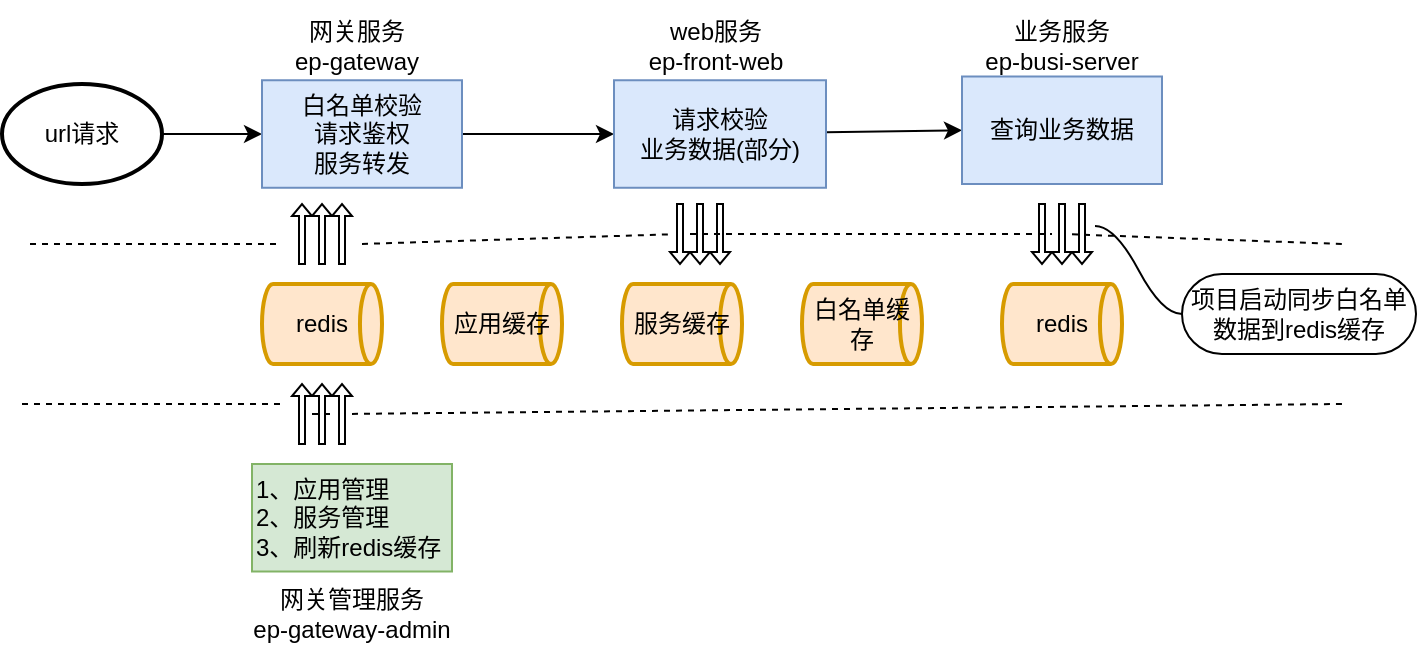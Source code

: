 <mxfile version="20.8.14" type="github">
  <diagram id="C5RBs43oDa-KdzZeNtuy" name="Page-1">
    <mxGraphModel dx="954" dy="562" grid="1" gridSize="10" guides="1" tooltips="1" connect="1" arrows="1" fold="1" page="1" pageScale="1" pageWidth="827" pageHeight="1169" math="0" shadow="0">
      <root>
        <mxCell id="WIyWlLk6GJQsqaUBKTNV-0" />
        <mxCell id="WIyWlLk6GJQsqaUBKTNV-1" parent="WIyWlLk6GJQsqaUBKTNV-0" />
        <mxCell id="DckrIjn_-fezl6wD4Rm--4" style="edgeStyle=orthogonalEdgeStyle;rounded=0;orthogonalLoop=1;jettySize=auto;html=1;entryX=0;entryY=0.5;entryDx=0;entryDy=0;" edge="1" parent="WIyWlLk6GJQsqaUBKTNV-1" source="DckrIjn_-fezl6wD4Rm--0" target="DckrIjn_-fezl6wD4Rm--2">
          <mxGeometry relative="1" as="geometry" />
        </mxCell>
        <mxCell id="DckrIjn_-fezl6wD4Rm--0" value="url请求" style="strokeWidth=2;html=1;shape=mxgraph.flowchart.start_1;whiteSpace=wrap;" vertex="1" parent="WIyWlLk6GJQsqaUBKTNV-1">
          <mxGeometry x="50" y="200" width="80" height="50" as="geometry" />
        </mxCell>
        <mxCell id="DckrIjn_-fezl6wD4Rm--34" style="rounded=0;orthogonalLoop=1;jettySize=auto;html=1;exitX=1;exitY=0.5;exitDx=0;exitDy=0;entryX=0;entryY=0.5;entryDx=0;entryDy=0;" edge="1" parent="WIyWlLk6GJQsqaUBKTNV-1" source="DckrIjn_-fezl6wD4Rm--2" target="DckrIjn_-fezl6wD4Rm--29">
          <mxGeometry relative="1" as="geometry">
            <mxPoint x="360" y="225" as="targetPoint" />
          </mxGeometry>
        </mxCell>
        <mxCell id="DckrIjn_-fezl6wD4Rm--2" value="白名单校验&lt;br&gt;&lt;div style=&quot;&quot;&gt;&lt;span style=&quot;background-color: initial;&quot;&gt;请求鉴权&lt;/span&gt;&lt;/div&gt;服务转发" style="rounded=0;whiteSpace=wrap;html=1;align=center;fillColor=#dae8fc;strokeColor=#6c8ebf;" vertex="1" parent="WIyWlLk6GJQsqaUBKTNV-1">
          <mxGeometry x="180" y="198.13" width="100" height="53.75" as="geometry" />
        </mxCell>
        <mxCell id="DckrIjn_-fezl6wD4Rm--3" value="网关服务&lt;br&gt;ep-gateway" style="text;html=1;strokeColor=none;fillColor=none;align=center;verticalAlign=middle;whiteSpace=wrap;rounded=0;" vertex="1" parent="WIyWlLk6GJQsqaUBKTNV-1">
          <mxGeometry x="180" y="166.25" width="95" height="30" as="geometry" />
        </mxCell>
        <mxCell id="DckrIjn_-fezl6wD4Rm--5" value="" style="endArrow=none;html=1;rounded=0;dashed=1;startArrow=none;" edge="1" parent="WIyWlLk6GJQsqaUBKTNV-1" source="DckrIjn_-fezl6wD4Rm--55">
          <mxGeometry width="50" height="50" relative="1" as="geometry">
            <mxPoint x="230" y="280" as="sourcePoint" />
            <mxPoint x="720" y="280" as="targetPoint" />
          </mxGeometry>
        </mxCell>
        <mxCell id="DckrIjn_-fezl6wD4Rm--6" value="redis" style="strokeWidth=2;html=1;shape=mxgraph.flowchart.direct_data;whiteSpace=wrap;fillColor=#ffe6cc;strokeColor=#d79b00;" vertex="1" parent="WIyWlLk6GJQsqaUBKTNV-1">
          <mxGeometry x="180" y="300" width="60" height="40" as="geometry" />
        </mxCell>
        <mxCell id="DckrIjn_-fezl6wD4Rm--7" value="应用缓存" style="strokeWidth=2;html=1;shape=mxgraph.flowchart.direct_data;whiteSpace=wrap;fillColor=#ffe6cc;strokeColor=#d79b00;" vertex="1" parent="WIyWlLk6GJQsqaUBKTNV-1">
          <mxGeometry x="270" y="300" width="60" height="40" as="geometry" />
        </mxCell>
        <mxCell id="DckrIjn_-fezl6wD4Rm--8" value="服务缓存" style="strokeWidth=2;html=1;shape=mxgraph.flowchart.direct_data;whiteSpace=wrap;fillColor=#ffe6cc;strokeColor=#d79b00;" vertex="1" parent="WIyWlLk6GJQsqaUBKTNV-1">
          <mxGeometry x="360" y="300" width="60" height="40" as="geometry" />
        </mxCell>
        <mxCell id="DckrIjn_-fezl6wD4Rm--9" value="白名单缓存" style="strokeWidth=2;html=1;shape=mxgraph.flowchart.direct_data;whiteSpace=wrap;fillColor=#ffe6cc;strokeColor=#d79b00;" vertex="1" parent="WIyWlLk6GJQsqaUBKTNV-1">
          <mxGeometry x="450" y="300" width="60" height="40" as="geometry" />
        </mxCell>
        <mxCell id="DckrIjn_-fezl6wD4Rm--10" value="redis" style="strokeWidth=2;html=1;shape=mxgraph.flowchart.direct_data;whiteSpace=wrap;fillColor=#ffe6cc;strokeColor=#d79b00;" vertex="1" parent="WIyWlLk6GJQsqaUBKTNV-1">
          <mxGeometry x="550" y="300" width="60" height="40" as="geometry" />
        </mxCell>
        <mxCell id="DckrIjn_-fezl6wD4Rm--12" value="" style="endArrow=none;html=1;rounded=0;dashed=1;" edge="1" parent="WIyWlLk6GJQsqaUBKTNV-1">
          <mxGeometry width="50" height="50" relative="1" as="geometry">
            <mxPoint x="64" y="280" as="sourcePoint" />
            <mxPoint x="190" y="280" as="targetPoint" />
            <Array as="points">
              <mxPoint x="130" y="280" />
            </Array>
          </mxGeometry>
        </mxCell>
        <mxCell id="DckrIjn_-fezl6wD4Rm--11" value="" style="shape=singleArrow;direction=north;whiteSpace=wrap;html=1;" vertex="1" parent="WIyWlLk6GJQsqaUBKTNV-1">
          <mxGeometry x="195" y="260" width="10" height="30" as="geometry" />
        </mxCell>
        <mxCell id="DckrIjn_-fezl6wD4Rm--14" value="" style="endArrow=none;html=1;rounded=0;dashed=1;startArrow=none;" edge="1" parent="WIyWlLk6GJQsqaUBKTNV-1" source="DckrIjn_-fezl6wD4Rm--11" target="DckrIjn_-fezl6wD4Rm--13">
          <mxGeometry width="50" height="50" relative="1" as="geometry">
            <mxPoint x="200" y="280" as="sourcePoint" />
            <mxPoint x="764" y="280" as="targetPoint" />
          </mxGeometry>
        </mxCell>
        <mxCell id="DckrIjn_-fezl6wD4Rm--13" value="" style="shape=singleArrow;direction=north;whiteSpace=wrap;html=1;" vertex="1" parent="WIyWlLk6GJQsqaUBKTNV-1">
          <mxGeometry x="205" y="260" width="10" height="30" as="geometry" />
        </mxCell>
        <mxCell id="DckrIjn_-fezl6wD4Rm--16" value="" style="endArrow=none;html=1;rounded=0;dashed=1;startArrow=none;" edge="1" parent="WIyWlLk6GJQsqaUBKTNV-1" source="DckrIjn_-fezl6wD4Rm--13" target="DckrIjn_-fezl6wD4Rm--15">
          <mxGeometry width="50" height="50" relative="1" as="geometry">
            <mxPoint x="215" y="280" as="sourcePoint" />
            <mxPoint x="764" y="280" as="targetPoint" />
          </mxGeometry>
        </mxCell>
        <mxCell id="DckrIjn_-fezl6wD4Rm--15" value="" style="shape=singleArrow;direction=north;whiteSpace=wrap;html=1;" vertex="1" parent="WIyWlLk6GJQsqaUBKTNV-1">
          <mxGeometry x="215" y="260" width="10" height="30" as="geometry" />
        </mxCell>
        <mxCell id="DckrIjn_-fezl6wD4Rm--20" value="" style="endArrow=none;html=1;rounded=0;dashed=1;startArrow=none;" edge="1" parent="WIyWlLk6GJQsqaUBKTNV-1" source="DckrIjn_-fezl6wD4Rm--24">
          <mxGeometry width="50" height="50" relative="1" as="geometry">
            <mxPoint x="60" y="360" as="sourcePoint" />
            <mxPoint x="720" y="360" as="targetPoint" />
          </mxGeometry>
        </mxCell>
        <mxCell id="DckrIjn_-fezl6wD4Rm--21" value="1、应用管理&lt;br&gt;2、服务管理&lt;br&gt;3、刷新redis缓存" style="rounded=0;whiteSpace=wrap;html=1;align=left;fillColor=#d5e8d4;strokeColor=#82b366;" vertex="1" parent="WIyWlLk6GJQsqaUBKTNV-1">
          <mxGeometry x="175" y="390" width="100" height="53.75" as="geometry" />
        </mxCell>
        <mxCell id="DckrIjn_-fezl6wD4Rm--23" value="" style="endArrow=none;html=1;rounded=0;dashed=1;startArrow=none;" edge="1" parent="WIyWlLk6GJQsqaUBKTNV-1">
          <mxGeometry width="50" height="50" relative="1" as="geometry">
            <mxPoint x="60" y="360" as="sourcePoint" />
            <mxPoint x="190" y="360" as="targetPoint" />
          </mxGeometry>
        </mxCell>
        <mxCell id="DckrIjn_-fezl6wD4Rm--22" value="" style="shape=singleArrow;direction=north;whiteSpace=wrap;html=1;" vertex="1" parent="WIyWlLk6GJQsqaUBKTNV-1">
          <mxGeometry x="195" y="350" width="10" height="30" as="geometry" />
        </mxCell>
        <mxCell id="DckrIjn_-fezl6wD4Rm--25" value="" style="shape=singleArrow;direction=north;whiteSpace=wrap;html=1;" vertex="1" parent="WIyWlLk6GJQsqaUBKTNV-1">
          <mxGeometry x="205" y="350" width="10" height="30" as="geometry" />
        </mxCell>
        <mxCell id="DckrIjn_-fezl6wD4Rm--26" value="" style="endArrow=none;html=1;rounded=0;dashed=1;startArrow=none;" edge="1" parent="WIyWlLk6GJQsqaUBKTNV-1" source="DckrIjn_-fezl6wD4Rm--22" target="DckrIjn_-fezl6wD4Rm--24">
          <mxGeometry width="50" height="50" relative="1" as="geometry">
            <mxPoint x="205" y="364.955" as="sourcePoint" />
            <mxPoint x="750" y="360" as="targetPoint" />
          </mxGeometry>
        </mxCell>
        <mxCell id="DckrIjn_-fezl6wD4Rm--24" value="" style="shape=singleArrow;direction=north;whiteSpace=wrap;html=1;" vertex="1" parent="WIyWlLk6GJQsqaUBKTNV-1">
          <mxGeometry x="215" y="350" width="10" height="30" as="geometry" />
        </mxCell>
        <mxCell id="DckrIjn_-fezl6wD4Rm--28" value="网关管理服务&lt;br&gt;ep-gateway-admin" style="text;html=1;strokeColor=none;fillColor=none;align=center;verticalAlign=middle;whiteSpace=wrap;rounded=0;" vertex="1" parent="WIyWlLk6GJQsqaUBKTNV-1">
          <mxGeometry x="160" y="450" width="130" height="30" as="geometry" />
        </mxCell>
        <mxCell id="DckrIjn_-fezl6wD4Rm--35" style="edgeStyle=none;rounded=0;orthogonalLoop=1;jettySize=auto;html=1;entryX=0;entryY=0.5;entryDx=0;entryDy=0;" edge="1" parent="WIyWlLk6GJQsqaUBKTNV-1" source="DckrIjn_-fezl6wD4Rm--29" target="DckrIjn_-fezl6wD4Rm--30">
          <mxGeometry relative="1" as="geometry" />
        </mxCell>
        <mxCell id="DckrIjn_-fezl6wD4Rm--29" value="请求校验&lt;br&gt;业务数据(部分)" style="rounded=0;whiteSpace=wrap;html=1;align=center;fillColor=#dae8fc;strokeColor=#6c8ebf;" vertex="1" parent="WIyWlLk6GJQsqaUBKTNV-1">
          <mxGeometry x="356" y="198.13" width="106" height="53.75" as="geometry" />
        </mxCell>
        <mxCell id="DckrIjn_-fezl6wD4Rm--30" value="查询业务数据" style="rounded=0;whiteSpace=wrap;html=1;align=center;fillColor=#dae8fc;strokeColor=#6c8ebf;" vertex="1" parent="WIyWlLk6GJQsqaUBKTNV-1">
          <mxGeometry x="530" y="196.25" width="100" height="53.75" as="geometry" />
        </mxCell>
        <mxCell id="DckrIjn_-fezl6wD4Rm--31" value="web服务&lt;br&gt;ep-front-web" style="text;html=1;strokeColor=none;fillColor=none;align=center;verticalAlign=middle;whiteSpace=wrap;rounded=0;" vertex="1" parent="WIyWlLk6GJQsqaUBKTNV-1">
          <mxGeometry x="364" y="166.25" width="86" height="30" as="geometry" />
        </mxCell>
        <mxCell id="DckrIjn_-fezl6wD4Rm--32" value="业务服务&lt;br&gt;ep-busi-server" style="text;html=1;strokeColor=none;fillColor=none;align=center;verticalAlign=middle;whiteSpace=wrap;rounded=0;" vertex="1" parent="WIyWlLk6GJQsqaUBKTNV-1">
          <mxGeometry x="530" y="166.25" width="100" height="30" as="geometry" />
        </mxCell>
        <mxCell id="DckrIjn_-fezl6wD4Rm--45" value="项目启动同步白名单数据到redis缓存" style="whiteSpace=wrap;html=1;rounded=1;arcSize=50;align=center;verticalAlign=middle;strokeWidth=1;autosize=1;spacing=4;treeFolding=1;treeMoving=1;newEdgeStyle={&quot;edgeStyle&quot;:&quot;entityRelationEdgeStyle&quot;,&quot;startArrow&quot;:&quot;none&quot;,&quot;endArrow&quot;:&quot;none&quot;,&quot;segment&quot;:10,&quot;curved&quot;:1,&quot;sourcePerimeterSpacing&quot;:0,&quot;targetPerimeterSpacing&quot;:0};" vertex="1" parent="WIyWlLk6GJQsqaUBKTNV-1">
          <mxGeometry x="640" y="295" width="117" height="40" as="geometry" />
        </mxCell>
        <mxCell id="DckrIjn_-fezl6wD4Rm--46" value="" style="edgeStyle=entityRelationEdgeStyle;startArrow=none;endArrow=none;segment=10;curved=1;sourcePerimeterSpacing=0;targetPerimeterSpacing=0;rounded=0;exitX=0;exitY=0;exitDx=16;exitDy=3.5;exitPerimeter=0;" edge="1" target="DckrIjn_-fezl6wD4Rm--45" parent="WIyWlLk6GJQsqaUBKTNV-1">
          <mxGeometry relative="1" as="geometry">
            <mxPoint x="596.5" y="271" as="sourcePoint" />
          </mxGeometry>
        </mxCell>
        <mxCell id="DckrIjn_-fezl6wD4Rm--48" value="" style="endArrow=none;html=1;rounded=0;dashed=1;startArrow=none;" edge="1" parent="WIyWlLk6GJQsqaUBKTNV-1" target="DckrIjn_-fezl6wD4Rm--47">
          <mxGeometry width="50" height="50" relative="1" as="geometry">
            <mxPoint x="230" y="280" as="sourcePoint" />
            <mxPoint x="720" y="280" as="targetPoint" />
          </mxGeometry>
        </mxCell>
        <mxCell id="DckrIjn_-fezl6wD4Rm--47" value="" style="shape=singleArrow;direction=south;whiteSpace=wrap;html=1;" vertex="1" parent="WIyWlLk6GJQsqaUBKTNV-1">
          <mxGeometry x="384" y="260" width="10" height="30" as="geometry" />
        </mxCell>
        <mxCell id="DckrIjn_-fezl6wD4Rm--49" value="" style="shape=singleArrow;direction=south;whiteSpace=wrap;html=1;" vertex="1" parent="WIyWlLk6GJQsqaUBKTNV-1">
          <mxGeometry x="394" y="260" width="10" height="30" as="geometry" />
        </mxCell>
        <mxCell id="DckrIjn_-fezl6wD4Rm--50" value="" style="shape=singleArrow;direction=south;whiteSpace=wrap;html=1;" vertex="1" parent="WIyWlLk6GJQsqaUBKTNV-1">
          <mxGeometry x="404" y="260" width="10" height="30" as="geometry" />
        </mxCell>
        <mxCell id="DckrIjn_-fezl6wD4Rm--53" style="edgeStyle=none;rounded=0;orthogonalLoop=1;jettySize=auto;html=1;exitX=0.5;exitY=0;exitDx=0;exitDy=0;" edge="1" parent="WIyWlLk6GJQsqaUBKTNV-1" source="DckrIjn_-fezl6wD4Rm--31" target="DckrIjn_-fezl6wD4Rm--31">
          <mxGeometry relative="1" as="geometry" />
        </mxCell>
        <mxCell id="DckrIjn_-fezl6wD4Rm--54" value="" style="shape=singleArrow;direction=south;whiteSpace=wrap;html=1;" vertex="1" parent="WIyWlLk6GJQsqaUBKTNV-1">
          <mxGeometry x="565" y="260" width="10" height="30" as="geometry" />
        </mxCell>
        <mxCell id="DckrIjn_-fezl6wD4Rm--56" value="" style="endArrow=none;html=1;rounded=0;dashed=1;startArrow=none;" edge="1" parent="WIyWlLk6GJQsqaUBKTNV-1" source="DckrIjn_-fezl6wD4Rm--47" target="DckrIjn_-fezl6wD4Rm--55">
          <mxGeometry width="50" height="50" relative="1" as="geometry">
            <mxPoint x="394" y="275.076" as="sourcePoint" />
            <mxPoint x="720" y="280" as="targetPoint" />
          </mxGeometry>
        </mxCell>
        <mxCell id="DckrIjn_-fezl6wD4Rm--55" value="" style="shape=singleArrow;direction=south;whiteSpace=wrap;html=1;" vertex="1" parent="WIyWlLk6GJQsqaUBKTNV-1">
          <mxGeometry x="575" y="260" width="10" height="30" as="geometry" />
        </mxCell>
        <mxCell id="DckrIjn_-fezl6wD4Rm--57" value="" style="shape=singleArrow;direction=south;whiteSpace=wrap;html=1;" vertex="1" parent="WIyWlLk6GJQsqaUBKTNV-1">
          <mxGeometry x="585" y="260" width="10" height="30" as="geometry" />
        </mxCell>
      </root>
    </mxGraphModel>
  </diagram>
</mxfile>
